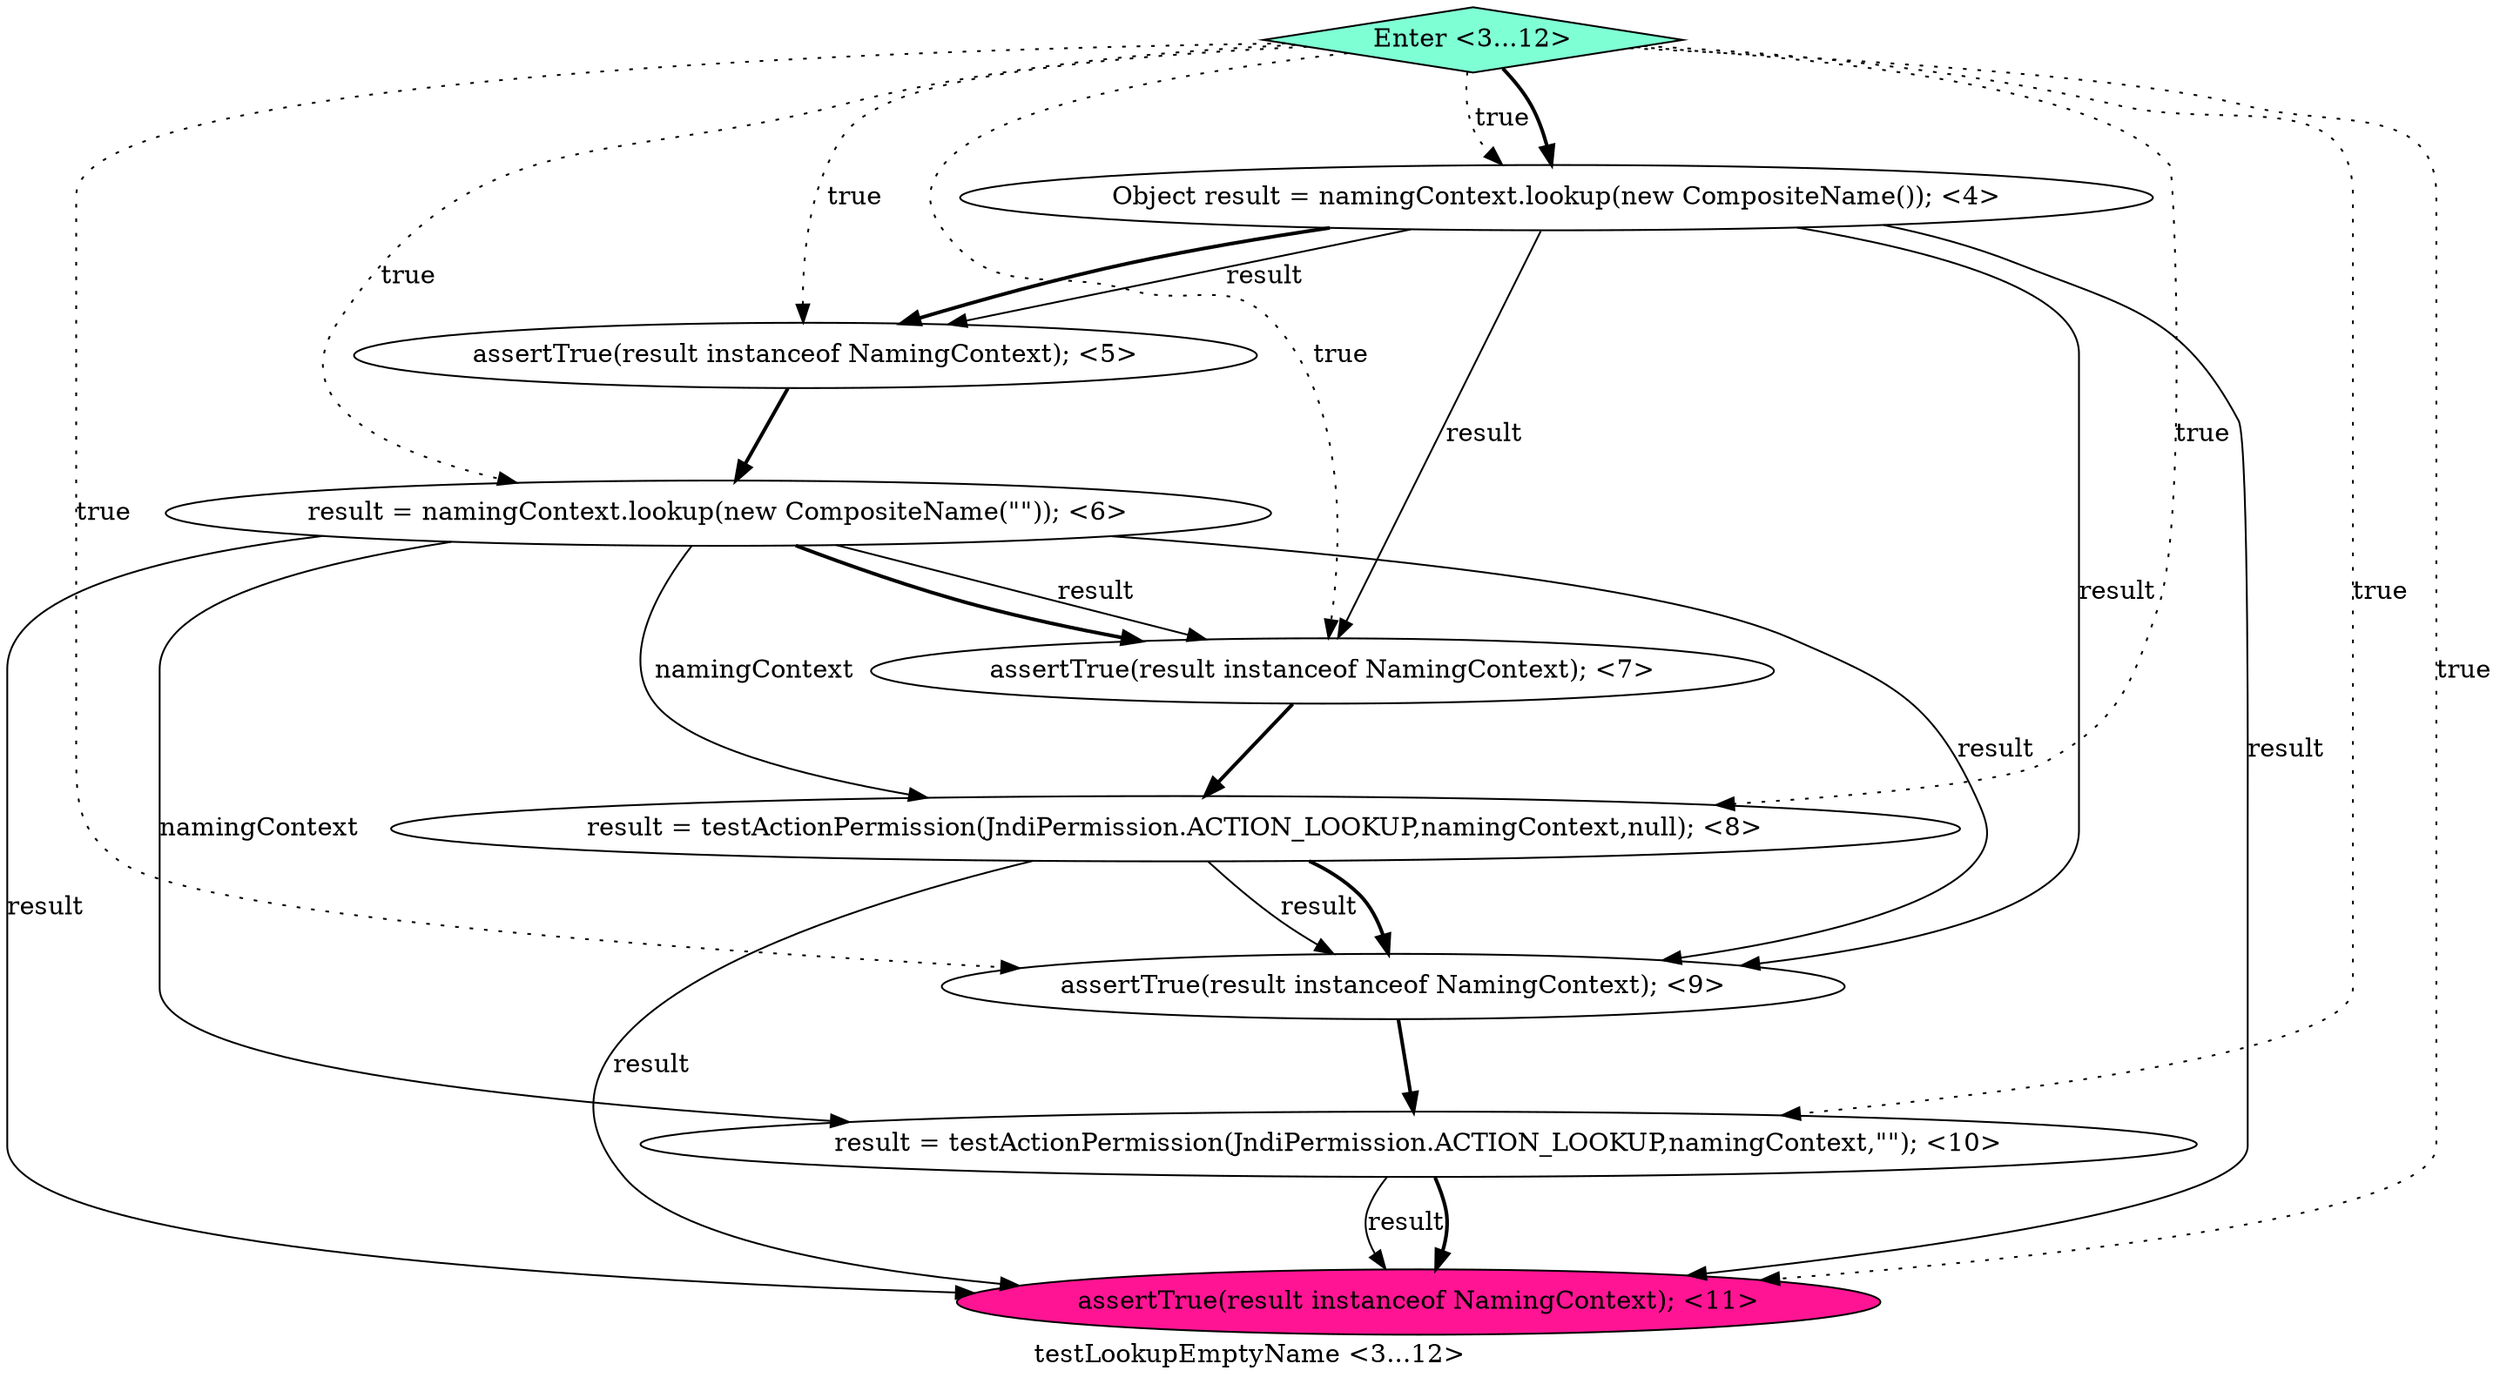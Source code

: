 digraph PDG {
label = "testLookupEmptyName <3...12>";
0.5 [style = filled, label = "assertTrue(result instanceof NamingContext); <9>", fillcolor = white, shape = ellipse];
0.8 [style = filled, label = "Enter <3...12>", fillcolor = aquamarine, shape = diamond];
0.6 [style = filled, label = "result = testActionPermission(JndiPermission.ACTION_LOOKUP,namingContext,\"\"); <10>", fillcolor = white, shape = ellipse];
0.3 [style = filled, label = "assertTrue(result instanceof NamingContext); <7>", fillcolor = white, shape = ellipse];
0.1 [style = filled, label = "assertTrue(result instanceof NamingContext); <5>", fillcolor = white, shape = ellipse];
0.2 [style = filled, label = "result = namingContext.lookup(new CompositeName(\"\")); <6>", fillcolor = white, shape = ellipse];
0.0 [style = filled, label = "Object result = namingContext.lookup(new CompositeName()); <4>", fillcolor = white, shape = ellipse];
0.4 [style = filled, label = "result = testActionPermission(JndiPermission.ACTION_LOOKUP,namingContext,null); <8>", fillcolor = white, shape = ellipse];
0.7 [style = filled, label = "assertTrue(result instanceof NamingContext); <11>", fillcolor = deeppink, shape = ellipse];
0.0 -> 0.1 [style = solid, label="result"];
0.0 -> 0.1 [style = bold, label=""];
0.0 -> 0.3 [style = solid, label="result"];
0.0 -> 0.5 [style = solid, label="result"];
0.0 -> 0.7 [style = solid, label="result"];
0.1 -> 0.2 [style = bold, label=""];
0.2 -> 0.3 [style = solid, label="result"];
0.2 -> 0.3 [style = bold, label=""];
0.2 -> 0.4 [style = solid, label="namingContext"];
0.2 -> 0.5 [style = solid, label="result"];
0.2 -> 0.6 [style = solid, label="namingContext"];
0.2 -> 0.7 [style = solid, label="result"];
0.3 -> 0.4 [style = bold, label=""];
0.4 -> 0.5 [style = solid, label="result"];
0.4 -> 0.5 [style = bold, label=""];
0.4 -> 0.7 [style = solid, label="result"];
0.5 -> 0.6 [style = bold, label=""];
0.6 -> 0.7 [style = solid, label="result"];
0.6 -> 0.7 [style = bold, label=""];
0.8 -> 0.0 [style = dotted, label="true"];
0.8 -> 0.0 [style = bold, label=""];
0.8 -> 0.1 [style = dotted, label="true"];
0.8 -> 0.2 [style = dotted, label="true"];
0.8 -> 0.3 [style = dotted, label="true"];
0.8 -> 0.4 [style = dotted, label="true"];
0.8 -> 0.5 [style = dotted, label="true"];
0.8 -> 0.6 [style = dotted, label="true"];
0.8 -> 0.7 [style = dotted, label="true"];
}
